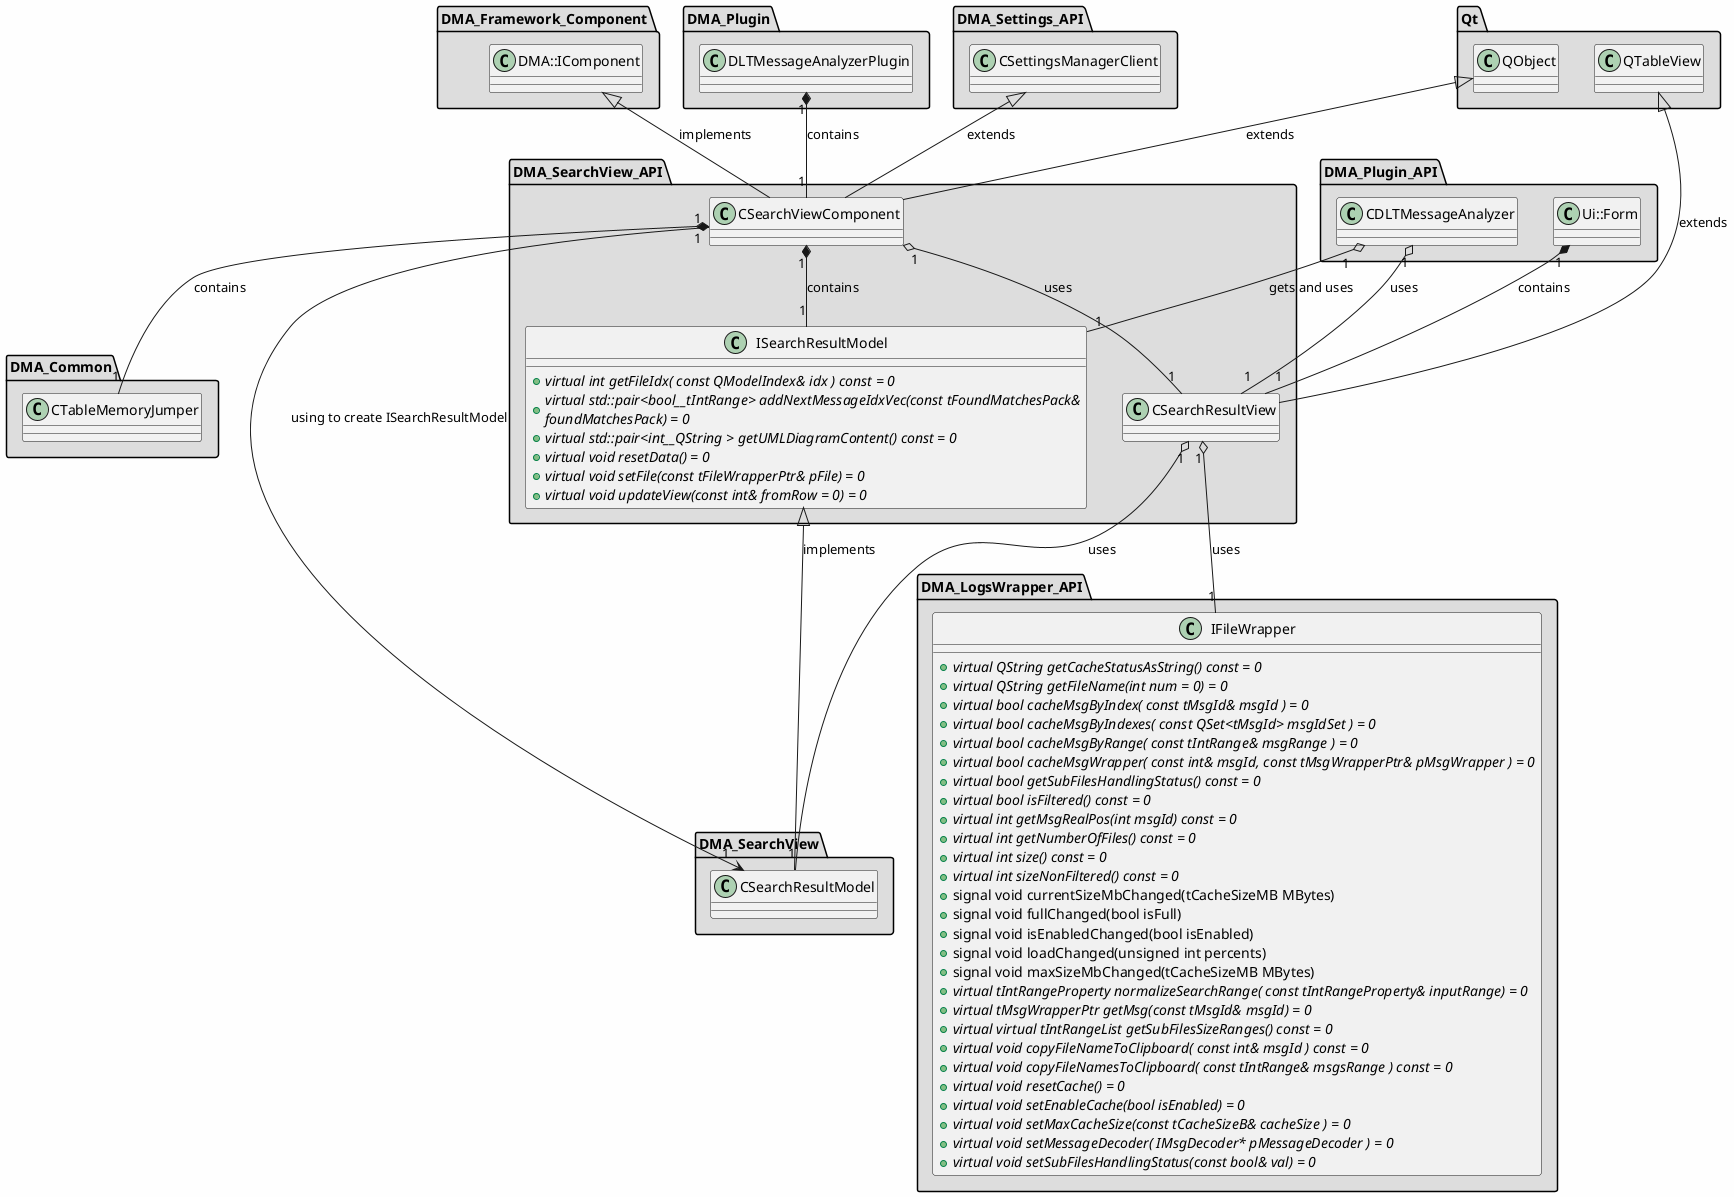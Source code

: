 
@startuml

skinparam backgroundColor #FEFEFE
skinparam wrapWidth 600
package "DMA_Common" #DDDDDD
{

class "CTableMemoryJumper"
{
}

}

package "DMA_Framework_Component" #DDDDDD
{

class "DMA::IComponent"
{
}

}

package "DMA_LogsWrapper_API" #DDDDDD
{

class "IFileWrapper"
{
    + {abstract} virtual QString getCacheStatusAsString() const = 0
    + {abstract} virtual QString getFileName(int num = 0) = 0
    + {abstract} virtual bool cacheMsgByIndex( const tMsgId& msgId ) = 0
    + {abstract} virtual bool cacheMsgByIndexes( const QSet<tMsgId> msgIdSet ) = 0
    + {abstract} virtual bool cacheMsgByRange( const tIntRange& msgRange ) = 0
    + {abstract} virtual bool cacheMsgWrapper( const int& msgId, const tMsgWrapperPtr& pMsgWrapper ) = 0
    + {abstract} virtual bool getSubFilesHandlingStatus() const = 0
    + {abstract} virtual bool isFiltered() const = 0
    + {abstract} virtual int getMsgRealPos(int msgId) const = 0
    + {abstract} virtual int getNumberOfFiles() const = 0
    + {abstract} virtual int size() const = 0
    + {abstract} virtual int sizeNonFiltered() const = 0
    + signal void currentSizeMbChanged(tCacheSizeMB MBytes)
    + signal void fullChanged(bool isFull)
    + signal void isEnabledChanged(bool isEnabled)
    + signal void loadChanged(unsigned int percents)
    + signal void maxSizeMbChanged(tCacheSizeMB MBytes)
    + {abstract} virtual tIntRangeProperty normalizeSearchRange( const tIntRangeProperty& inputRange) = 0
    + {abstract} virtual tMsgWrapperPtr getMsg(const tMsgId& msgId) = 0
    + {abstract} virtual virtual tIntRangeList getSubFilesSizeRanges() const = 0
    + {abstract} virtual void copyFileNameToClipboard( const int& msgId ) const = 0
    + {abstract} virtual void copyFileNamesToClipboard( const tIntRange& msgsRange ) const = 0
    + {abstract} virtual void resetCache() = 0
    + {abstract} virtual void setEnableCache(bool isEnabled) = 0
    + {abstract} virtual void setMaxCacheSize(const tCacheSizeB& cacheSize ) = 0
    + {abstract} virtual void setMessageDecoder( IMsgDecoder* pMessageDecoder ) = 0
    + {abstract} virtual void setSubFilesHandlingStatus(const bool& val) = 0
}

}

package "DMA_Plugin" #DDDDDD
{

class "DLTMessageAnalyzerPlugin"
{
}

}

package "DMA_Plugin_API" #DDDDDD
{

class "CDLTMessageAnalyzer"
{
}

class "Ui::Form"
{
}

}

package "DMA_SearchView" #DDDDDD
{

class "CSearchResultModel"
{
}

}

package "DMA_SearchView_API" #DDDDDD
{

class "CSearchResultView"
{
}

class "CSearchViewComponent"
{
}

class "ISearchResultModel"
{
    + {abstract} virtual int getFileIdx( const QModelIndex& idx ) const = 0
    + {abstract} virtual std::pair<bool__tIntRange> addNextMessageIdxVec(const tFoundMatchesPack& foundMatchesPack) = 0
    + {abstract} virtual std::pair<int__QString > getUMLDiagramContent() const = 0
    + {abstract} virtual void resetData() = 0
    + {abstract} virtual void setFile(const tFileWrapperPtr& pFile) = 0
    + {abstract} virtual void updateView(const int& fromRow = 0) = 0
}

}

package "DMA_Settings_API" #DDDDDD
{

class "CSettingsManagerClient"
{
}

}

package "Qt" #DDDDDD
{

class "QObject"
{
}

class "QTableView"
{
}

}

'====================Inheritance section====================
ISearchResultModel <|-- CSearchResultModel : implements
QTableView <|-- CSearchResultView : extends
CSettingsManagerClient <|-- CSearchViewComponent : extends
DMA::IComponent <|-- CSearchViewComponent : implements
QObject <|-- CSearchViewComponent : extends

'====================Dependencies section====================
DLTMessageAnalyzerPlugin "1" *-- "1" CSearchViewComponent : contains
CDLTMessageAnalyzer "1" o-- "1" CSearchResultView : uses
CDLTMessageAnalyzer "1" o-- "1" ISearchResultModel : gets and uses
Ui::Form "1" *-- "1" CSearchResultView : contains
CSearchResultView "1" o-- "1" CSearchResultModel : uses
CSearchResultView "1" o-- "1" IFileWrapper : uses
CSearchViewComponent "1" --> "1" CSearchResultModel : using to create ISearchResultModel
CSearchViewComponent "1" o-- "1" CSearchResultView : uses
CSearchViewComponent "1" *-- "1" CTableMemoryJumper : contains
CSearchViewComponent "1" *-- "1" ISearchResultModel : contains

@enduml
